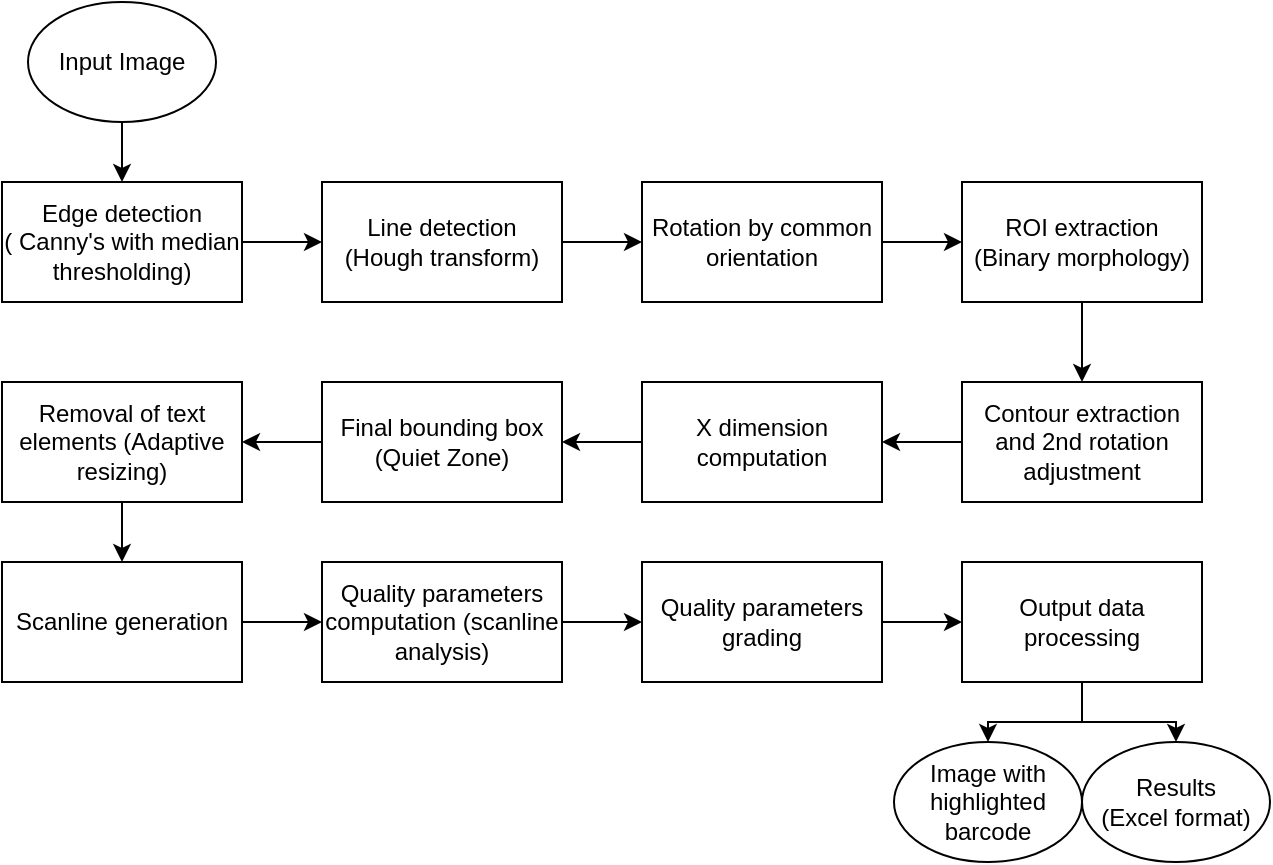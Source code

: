 <mxfile version="20.2.5" type="device"><diagram id="TIBgTfd6V9dr1B96K3PH" name="Pagina-1"><mxGraphModel dx="1422" dy="780" grid="1" gridSize="10" guides="1" tooltips="1" connect="1" arrows="1" fold="1" page="1" pageScale="1" pageWidth="827" pageHeight="1169" math="0" shadow="0"><root><mxCell id="0"/><mxCell id="1" parent="0"/><mxCell id="VZDwzADYmXFyjd_IHCqg-19" value="" style="edgeStyle=orthogonalEdgeStyle;rounded=0;orthogonalLoop=1;jettySize=auto;html=1;" edge="1" parent="1" source="VZDwzADYmXFyjd_IHCqg-1" target="VZDwzADYmXFyjd_IHCqg-2"><mxGeometry relative="1" as="geometry"/></mxCell><mxCell id="VZDwzADYmXFyjd_IHCqg-1" value="&lt;div&gt;Edge detection&lt;/div&gt;&lt;div&gt;( Canny's with median thresholding)&lt;br&gt;&lt;/div&gt;" style="rounded=0;whiteSpace=wrap;html=1;" vertex="1" parent="1"><mxGeometry x="114" y="110" width="120" height="60" as="geometry"/></mxCell><mxCell id="VZDwzADYmXFyjd_IHCqg-20" style="edgeStyle=orthogonalEdgeStyle;rounded=0;orthogonalLoop=1;jettySize=auto;html=1;exitX=1;exitY=0.5;exitDx=0;exitDy=0;entryX=0;entryY=0.5;entryDx=0;entryDy=0;" edge="1" parent="1" source="VZDwzADYmXFyjd_IHCqg-2" target="VZDwzADYmXFyjd_IHCqg-3"><mxGeometry relative="1" as="geometry"/></mxCell><mxCell id="VZDwzADYmXFyjd_IHCqg-2" value="&lt;div&gt;Line detection&lt;/div&gt;&lt;div&gt;(Hough transform)&lt;br&gt;&lt;/div&gt;" style="rounded=0;whiteSpace=wrap;html=1;" vertex="1" parent="1"><mxGeometry x="274" y="110" width="120" height="60" as="geometry"/></mxCell><mxCell id="VZDwzADYmXFyjd_IHCqg-21" style="edgeStyle=orthogonalEdgeStyle;rounded=0;orthogonalLoop=1;jettySize=auto;html=1;exitX=1;exitY=0.5;exitDx=0;exitDy=0;entryX=0;entryY=0.5;entryDx=0;entryDy=0;" edge="1" parent="1" source="VZDwzADYmXFyjd_IHCqg-3" target="VZDwzADYmXFyjd_IHCqg-4"><mxGeometry relative="1" as="geometry"/></mxCell><mxCell id="VZDwzADYmXFyjd_IHCqg-3" value="Rotation by common orientation" style="rounded=0;whiteSpace=wrap;html=1;" vertex="1" parent="1"><mxGeometry x="434" y="110" width="120" height="60" as="geometry"/></mxCell><mxCell id="VZDwzADYmXFyjd_IHCqg-22" style="edgeStyle=orthogonalEdgeStyle;rounded=0;orthogonalLoop=1;jettySize=auto;html=1;exitX=0.5;exitY=1;exitDx=0;exitDy=0;entryX=0.5;entryY=0;entryDx=0;entryDy=0;" edge="1" parent="1" source="VZDwzADYmXFyjd_IHCqg-4" target="VZDwzADYmXFyjd_IHCqg-5"><mxGeometry relative="1" as="geometry"/></mxCell><mxCell id="VZDwzADYmXFyjd_IHCqg-4" value="&lt;div&gt;ROI extraction&lt;/div&gt;&lt;div&gt;(Binary morphology)&lt;br&gt;&lt;/div&gt;" style="rounded=0;whiteSpace=wrap;html=1;" vertex="1" parent="1"><mxGeometry x="594" y="110" width="120" height="60" as="geometry"/></mxCell><mxCell id="VZDwzADYmXFyjd_IHCqg-23" style="edgeStyle=orthogonalEdgeStyle;rounded=0;orthogonalLoop=1;jettySize=auto;html=1;exitX=0;exitY=0.5;exitDx=0;exitDy=0;entryX=1;entryY=0.5;entryDx=0;entryDy=0;" edge="1" parent="1" source="VZDwzADYmXFyjd_IHCqg-5" target="VZDwzADYmXFyjd_IHCqg-7"><mxGeometry relative="1" as="geometry"/></mxCell><mxCell id="VZDwzADYmXFyjd_IHCqg-5" value="&lt;div&gt;Contour extraction&lt;br&gt;&lt;/div&gt;&lt;div&gt;and 2nd rotation adjustment&lt;br&gt;&lt;/div&gt;" style="rounded=0;whiteSpace=wrap;html=1;" vertex="1" parent="1"><mxGeometry x="594" y="210" width="120" height="60" as="geometry"/></mxCell><mxCell id="VZDwzADYmXFyjd_IHCqg-18" style="edgeStyle=orthogonalEdgeStyle;rounded=0;orthogonalLoop=1;jettySize=auto;html=1;exitX=0.5;exitY=1;exitDx=0;exitDy=0;entryX=0.5;entryY=0;entryDx=0;entryDy=0;" edge="1" parent="1" source="VZDwzADYmXFyjd_IHCqg-6" target="VZDwzADYmXFyjd_IHCqg-1"><mxGeometry relative="1" as="geometry"/></mxCell><mxCell id="VZDwzADYmXFyjd_IHCqg-6" value="Input Image" style="ellipse;whiteSpace=wrap;html=1;" vertex="1" parent="1"><mxGeometry x="127" y="20" width="94" height="60" as="geometry"/></mxCell><mxCell id="VZDwzADYmXFyjd_IHCqg-24" style="edgeStyle=orthogonalEdgeStyle;rounded=0;orthogonalLoop=1;jettySize=auto;html=1;entryX=1;entryY=0.5;entryDx=0;entryDy=0;" edge="1" parent="1" source="VZDwzADYmXFyjd_IHCqg-7" target="VZDwzADYmXFyjd_IHCqg-8"><mxGeometry relative="1" as="geometry"/></mxCell><mxCell id="VZDwzADYmXFyjd_IHCqg-7" value="X dimension computation" style="rounded=0;whiteSpace=wrap;html=1;" vertex="1" parent="1"><mxGeometry x="434" y="210" width="120" height="60" as="geometry"/></mxCell><mxCell id="VZDwzADYmXFyjd_IHCqg-25" style="edgeStyle=orthogonalEdgeStyle;rounded=0;orthogonalLoop=1;jettySize=auto;html=1;entryX=1;entryY=0.5;entryDx=0;entryDy=0;" edge="1" parent="1" source="VZDwzADYmXFyjd_IHCqg-8" target="VZDwzADYmXFyjd_IHCqg-9"><mxGeometry relative="1" as="geometry"/></mxCell><mxCell id="VZDwzADYmXFyjd_IHCqg-8" value="Final bounding box (Quiet Zone)" style="rounded=0;whiteSpace=wrap;html=1;" vertex="1" parent="1"><mxGeometry x="274" y="210" width="120" height="60" as="geometry"/></mxCell><mxCell id="VZDwzADYmXFyjd_IHCqg-26" style="edgeStyle=orthogonalEdgeStyle;rounded=0;orthogonalLoop=1;jettySize=auto;html=1;entryX=0.5;entryY=0;entryDx=0;entryDy=0;exitX=0.5;exitY=1;exitDx=0;exitDy=0;" edge="1" parent="1" source="VZDwzADYmXFyjd_IHCqg-9" target="VZDwzADYmXFyjd_IHCqg-31"><mxGeometry relative="1" as="geometry"><mxPoint x="220" y="340" as="targetPoint"/></mxGeometry></mxCell><mxCell id="VZDwzADYmXFyjd_IHCqg-9" value="Removal of text elements (Adaptive resizing)" style="rounded=0;whiteSpace=wrap;html=1;" vertex="1" parent="1"><mxGeometry x="114" y="210" width="120" height="60" as="geometry"/></mxCell><mxCell id="VZDwzADYmXFyjd_IHCqg-27" style="edgeStyle=orthogonalEdgeStyle;rounded=0;orthogonalLoop=1;jettySize=auto;html=1;entryX=0;entryY=0.5;entryDx=0;entryDy=0;" edge="1" parent="1" source="VZDwzADYmXFyjd_IHCqg-10" target="VZDwzADYmXFyjd_IHCqg-11"><mxGeometry relative="1" as="geometry"/></mxCell><mxCell id="VZDwzADYmXFyjd_IHCqg-10" value="Quality parameters computation (scanline analysis)" style="rounded=0;whiteSpace=wrap;html=1;" vertex="1" parent="1"><mxGeometry x="274" y="300" width="120" height="60" as="geometry"/></mxCell><mxCell id="VZDwzADYmXFyjd_IHCqg-28" style="edgeStyle=orthogonalEdgeStyle;rounded=0;orthogonalLoop=1;jettySize=auto;html=1;entryX=0;entryY=0.5;entryDx=0;entryDy=0;" edge="1" parent="1" source="VZDwzADYmXFyjd_IHCqg-11" target="VZDwzADYmXFyjd_IHCqg-12"><mxGeometry relative="1" as="geometry"/></mxCell><mxCell id="VZDwzADYmXFyjd_IHCqg-11" value="Quality parameters grading" style="rounded=0;whiteSpace=wrap;html=1;" vertex="1" parent="1"><mxGeometry x="434" y="300" width="120" height="60" as="geometry"/></mxCell><mxCell id="VZDwzADYmXFyjd_IHCqg-33" style="edgeStyle=orthogonalEdgeStyle;rounded=0;orthogonalLoop=1;jettySize=auto;html=1;exitX=0.5;exitY=1;exitDx=0;exitDy=0;entryX=0.5;entryY=0;entryDx=0;entryDy=0;" edge="1" parent="1" source="VZDwzADYmXFyjd_IHCqg-12" target="VZDwzADYmXFyjd_IHCqg-14"><mxGeometry relative="1" as="geometry"/></mxCell><mxCell id="VZDwzADYmXFyjd_IHCqg-34" style="edgeStyle=orthogonalEdgeStyle;rounded=0;orthogonalLoop=1;jettySize=auto;html=1;entryX=0.5;entryY=0;entryDx=0;entryDy=0;" edge="1" parent="1" source="VZDwzADYmXFyjd_IHCqg-12" target="VZDwzADYmXFyjd_IHCqg-13"><mxGeometry relative="1" as="geometry"/></mxCell><mxCell id="VZDwzADYmXFyjd_IHCqg-12" value="Output data processing" style="rounded=0;whiteSpace=wrap;html=1;" vertex="1" parent="1"><mxGeometry x="594" y="300" width="120" height="60" as="geometry"/></mxCell><mxCell id="VZDwzADYmXFyjd_IHCqg-13" value="&lt;div&gt;Results &lt;br&gt;&lt;/div&gt;&lt;div&gt;(Excel format)&lt;/div&gt;" style="ellipse;whiteSpace=wrap;html=1;" vertex="1" parent="1"><mxGeometry x="654" y="390" width="94" height="60" as="geometry"/></mxCell><mxCell id="VZDwzADYmXFyjd_IHCqg-14" value="Image with highlighted barcode" style="ellipse;whiteSpace=wrap;html=1;" vertex="1" parent="1"><mxGeometry x="560" y="390" width="94" height="60" as="geometry"/></mxCell><mxCell id="VZDwzADYmXFyjd_IHCqg-32" style="edgeStyle=orthogonalEdgeStyle;rounded=0;orthogonalLoop=1;jettySize=auto;html=1;entryX=0;entryY=0.5;entryDx=0;entryDy=0;" edge="1" parent="1" source="VZDwzADYmXFyjd_IHCqg-31" target="VZDwzADYmXFyjd_IHCqg-10"><mxGeometry relative="1" as="geometry"/></mxCell><mxCell id="VZDwzADYmXFyjd_IHCqg-31" value="Scanline generation" style="rounded=0;whiteSpace=wrap;html=1;" vertex="1" parent="1"><mxGeometry x="114" y="300" width="120" height="60" as="geometry"/></mxCell></root></mxGraphModel></diagram></mxfile>